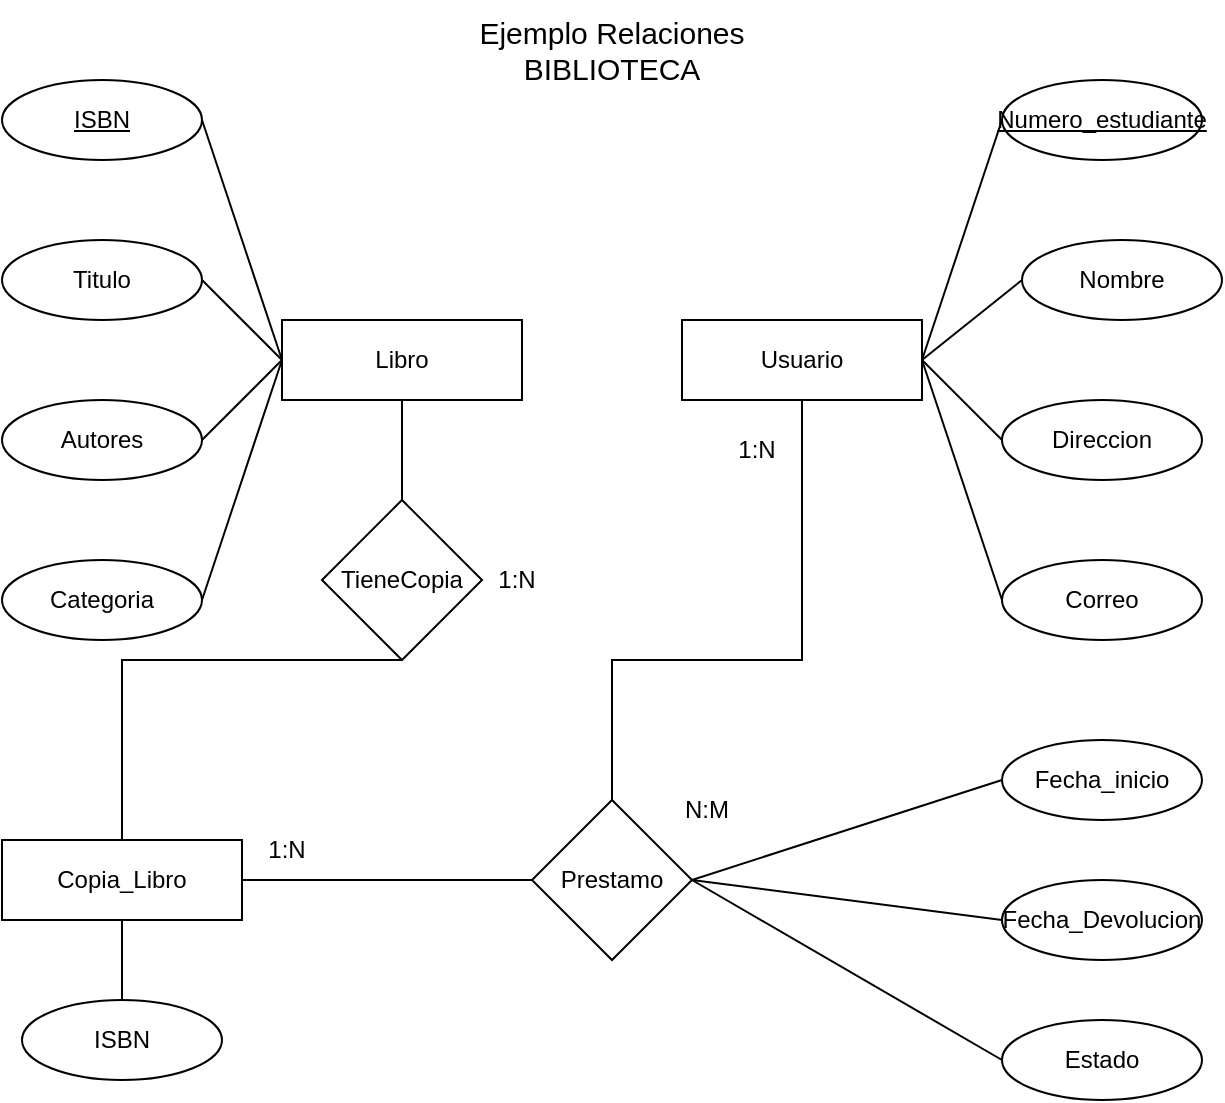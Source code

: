 <mxfile version="24.7.4">
  <diagram name="Página-1" id="m7ZAFj_OKSuVoMCPvjaC">
    <mxGraphModel dx="1631" dy="884" grid="1" gridSize="10" guides="1" tooltips="1" connect="1" arrows="1" fold="1" page="1" pageScale="1" pageWidth="850" pageHeight="1100" math="0" shadow="0">
      <root>
        <mxCell id="0" />
        <mxCell id="1" parent="0" />
        <mxCell id="m2cfvTAgsfFhCrsnW_OS-1" value="Libro" style="rounded=0;whiteSpace=wrap;html=1;" vertex="1" parent="1">
          <mxGeometry x="260" y="190" width="120" height="40" as="geometry" />
        </mxCell>
        <mxCell id="m2cfvTAgsfFhCrsnW_OS-2" value="Usuario" style="rounded=0;whiteSpace=wrap;html=1;" vertex="1" parent="1">
          <mxGeometry x="460" y="190" width="120" height="40" as="geometry" />
        </mxCell>
        <mxCell id="m2cfvTAgsfFhCrsnW_OS-3" value="Copia_Libro" style="rounded=0;whiteSpace=wrap;html=1;" vertex="1" parent="1">
          <mxGeometry x="120" y="450" width="120" height="40" as="geometry" />
        </mxCell>
        <mxCell id="m2cfvTAgsfFhCrsnW_OS-5" value="Titulo" style="ellipse;whiteSpace=wrap;html=1;" vertex="1" parent="1">
          <mxGeometry x="120" y="150" width="100" height="40" as="geometry" />
        </mxCell>
        <mxCell id="m2cfvTAgsfFhCrsnW_OS-6" value="&lt;u&gt;ISBN&lt;/u&gt;" style="ellipse;whiteSpace=wrap;html=1;" vertex="1" parent="1">
          <mxGeometry x="120" y="70" width="100" height="40" as="geometry" />
        </mxCell>
        <mxCell id="m2cfvTAgsfFhCrsnW_OS-7" value="Autores" style="ellipse;whiteSpace=wrap;html=1;" vertex="1" parent="1">
          <mxGeometry x="120" y="230" width="100" height="40" as="geometry" />
        </mxCell>
        <mxCell id="m2cfvTAgsfFhCrsnW_OS-8" value="Categoria" style="ellipse;whiteSpace=wrap;html=1;" vertex="1" parent="1">
          <mxGeometry x="120" y="310" width="100" height="40" as="geometry" />
        </mxCell>
        <mxCell id="m2cfvTAgsfFhCrsnW_OS-10" value="" style="endArrow=none;html=1;rounded=0;exitX=1;exitY=0.5;exitDx=0;exitDy=0;entryX=0;entryY=0.5;entryDx=0;entryDy=0;" edge="1" parent="1" source="m2cfvTAgsfFhCrsnW_OS-6" target="m2cfvTAgsfFhCrsnW_OS-1">
          <mxGeometry width="50" height="50" relative="1" as="geometry">
            <mxPoint x="240" y="90" as="sourcePoint" />
            <mxPoint x="300" y="210" as="targetPoint" />
          </mxGeometry>
        </mxCell>
        <mxCell id="m2cfvTAgsfFhCrsnW_OS-11" value="" style="endArrow=none;html=1;rounded=0;entryX=0;entryY=0.5;entryDx=0;entryDy=0;exitX=1;exitY=0.5;exitDx=0;exitDy=0;" edge="1" parent="1" source="m2cfvTAgsfFhCrsnW_OS-5" target="m2cfvTAgsfFhCrsnW_OS-1">
          <mxGeometry width="50" height="50" relative="1" as="geometry">
            <mxPoint x="240" y="170" as="sourcePoint" />
            <mxPoint x="290" y="120" as="targetPoint" />
          </mxGeometry>
        </mxCell>
        <mxCell id="m2cfvTAgsfFhCrsnW_OS-12" value="" style="endArrow=none;html=1;rounded=0;exitX=1;exitY=0.5;exitDx=0;exitDy=0;entryX=0;entryY=0.5;entryDx=0;entryDy=0;" edge="1" parent="1" source="m2cfvTAgsfFhCrsnW_OS-7" target="m2cfvTAgsfFhCrsnW_OS-1">
          <mxGeometry width="50" height="50" relative="1" as="geometry">
            <mxPoint x="240" y="250" as="sourcePoint" />
            <mxPoint x="300" y="210" as="targetPoint" />
          </mxGeometry>
        </mxCell>
        <mxCell id="m2cfvTAgsfFhCrsnW_OS-13" value="" style="endArrow=none;html=1;rounded=0;entryX=0;entryY=0.5;entryDx=0;entryDy=0;exitX=1;exitY=0.5;exitDx=0;exitDy=0;" edge="1" parent="1" source="m2cfvTAgsfFhCrsnW_OS-8" target="m2cfvTAgsfFhCrsnW_OS-1">
          <mxGeometry width="50" height="50" relative="1" as="geometry">
            <mxPoint x="240" y="330" as="sourcePoint" />
            <mxPoint x="290" y="280" as="targetPoint" />
          </mxGeometry>
        </mxCell>
        <mxCell id="m2cfvTAgsfFhCrsnW_OS-14" value="Nombre" style="ellipse;whiteSpace=wrap;html=1;" vertex="1" parent="1">
          <mxGeometry x="630" y="150" width="100" height="40" as="geometry" />
        </mxCell>
        <mxCell id="m2cfvTAgsfFhCrsnW_OS-15" value="&lt;u&gt;Numero_estudiante&lt;/u&gt;" style="ellipse;whiteSpace=wrap;html=1;" vertex="1" parent="1">
          <mxGeometry x="620" y="70" width="100" height="40" as="geometry" />
        </mxCell>
        <mxCell id="m2cfvTAgsfFhCrsnW_OS-16" value="Direccion" style="ellipse;whiteSpace=wrap;html=1;" vertex="1" parent="1">
          <mxGeometry x="620" y="230" width="100" height="40" as="geometry" />
        </mxCell>
        <mxCell id="m2cfvTAgsfFhCrsnW_OS-17" value="Correo" style="ellipse;whiteSpace=wrap;html=1;" vertex="1" parent="1">
          <mxGeometry x="620" y="310" width="100" height="40" as="geometry" />
        </mxCell>
        <mxCell id="m2cfvTAgsfFhCrsnW_OS-18" value="" style="endArrow=none;html=1;rounded=0;entryX=1;entryY=0.5;entryDx=0;entryDy=0;exitX=0;exitY=0.5;exitDx=0;exitDy=0;" edge="1" parent="1" source="m2cfvTAgsfFhCrsnW_OS-15" target="m2cfvTAgsfFhCrsnW_OS-2">
          <mxGeometry width="50" height="50" relative="1" as="geometry">
            <mxPoint x="720" y="80" as="sourcePoint" />
            <mxPoint x="780" y="200" as="targetPoint" />
          </mxGeometry>
        </mxCell>
        <mxCell id="m2cfvTAgsfFhCrsnW_OS-19" value="" style="endArrow=none;html=1;rounded=0;entryX=0;entryY=0.5;entryDx=0;entryDy=0;exitX=1;exitY=0.5;exitDx=0;exitDy=0;" edge="1" parent="1" source="m2cfvTAgsfFhCrsnW_OS-2" target="m2cfvTAgsfFhCrsnW_OS-16">
          <mxGeometry width="50" height="50" relative="1" as="geometry">
            <mxPoint x="660" y="210" as="sourcePoint" />
            <mxPoint x="760" y="250" as="targetPoint" />
            <Array as="points" />
          </mxGeometry>
        </mxCell>
        <mxCell id="m2cfvTAgsfFhCrsnW_OS-20" value="" style="endArrow=none;html=1;rounded=0;entryX=0;entryY=0.5;entryDx=0;entryDy=0;exitX=1;exitY=0.5;exitDx=0;exitDy=0;" edge="1" parent="1" source="m2cfvTAgsfFhCrsnW_OS-2" target="m2cfvTAgsfFhCrsnW_OS-17">
          <mxGeometry width="50" height="50" relative="1" as="geometry">
            <mxPoint x="700" y="210" as="sourcePoint" />
            <mxPoint x="760" y="170" as="targetPoint" />
          </mxGeometry>
        </mxCell>
        <mxCell id="m2cfvTAgsfFhCrsnW_OS-21" value="" style="endArrow=none;html=1;rounded=0;entryX=0;entryY=0.5;entryDx=0;entryDy=0;exitX=1;exitY=0.5;exitDx=0;exitDy=0;" edge="1" parent="1" source="m2cfvTAgsfFhCrsnW_OS-2" target="m2cfvTAgsfFhCrsnW_OS-14">
          <mxGeometry width="50" height="50" relative="1" as="geometry">
            <mxPoint x="700" y="210" as="sourcePoint" />
            <mxPoint x="720" y="160" as="targetPoint" />
          </mxGeometry>
        </mxCell>
        <mxCell id="m2cfvTAgsfFhCrsnW_OS-22" value="Prestamo" style="rhombus;whiteSpace=wrap;html=1;" vertex="1" parent="1">
          <mxGeometry x="385" y="430" width="80" height="80" as="geometry" />
        </mxCell>
        <mxCell id="m2cfvTAgsfFhCrsnW_OS-23" value="Fecha_Devolucion" style="ellipse;whiteSpace=wrap;html=1;" vertex="1" parent="1">
          <mxGeometry x="620" y="470" width="100" height="40" as="geometry" />
        </mxCell>
        <mxCell id="m2cfvTAgsfFhCrsnW_OS-24" value="Estado" style="ellipse;whiteSpace=wrap;html=1;" vertex="1" parent="1">
          <mxGeometry x="620" y="540" width="100" height="40" as="geometry" />
        </mxCell>
        <mxCell id="m2cfvTAgsfFhCrsnW_OS-25" value="" style="endArrow=none;html=1;rounded=0;entryX=0;entryY=0.5;entryDx=0;entryDy=0;exitX=1;exitY=0.5;exitDx=0;exitDy=0;" edge="1" parent="1" target="m2cfvTAgsfFhCrsnW_OS-23" source="m2cfvTAgsfFhCrsnW_OS-22">
          <mxGeometry width="50" height="50" relative="1" as="geometry">
            <mxPoint x="470" y="470" as="sourcePoint" />
            <mxPoint x="720" y="450" as="targetPoint" />
            <Array as="points" />
          </mxGeometry>
        </mxCell>
        <mxCell id="m2cfvTAgsfFhCrsnW_OS-26" value="" style="endArrow=none;html=1;rounded=0;entryX=0;entryY=0.5;entryDx=0;entryDy=0;exitX=1;exitY=0.5;exitDx=0;exitDy=0;" edge="1" parent="1" target="m2cfvTAgsfFhCrsnW_OS-24" source="m2cfvTAgsfFhCrsnW_OS-22">
          <mxGeometry width="50" height="50" relative="1" as="geometry">
            <mxPoint x="540" y="410" as="sourcePoint" />
            <mxPoint x="720" y="370" as="targetPoint" />
          </mxGeometry>
        </mxCell>
        <mxCell id="m2cfvTAgsfFhCrsnW_OS-27" value="" style="endArrow=none;html=1;rounded=0;entryX=0;entryY=0.5;entryDx=0;entryDy=0;exitX=1;exitY=0.5;exitDx=0;exitDy=0;" edge="1" parent="1" source="m2cfvTAgsfFhCrsnW_OS-22" target="m2cfvTAgsfFhCrsnW_OS-28">
          <mxGeometry width="50" height="50" relative="1" as="geometry">
            <mxPoint x="540" y="410" as="sourcePoint" />
            <mxPoint x="580" y="370" as="targetPoint" />
          </mxGeometry>
        </mxCell>
        <mxCell id="m2cfvTAgsfFhCrsnW_OS-28" value="Fecha_inicio" style="ellipse;whiteSpace=wrap;html=1;" vertex="1" parent="1">
          <mxGeometry x="620" y="400" width="100" height="40" as="geometry" />
        </mxCell>
        <mxCell id="m2cfvTAgsfFhCrsnW_OS-30" value="ISBN" style="ellipse;whiteSpace=wrap;html=1;" vertex="1" parent="1">
          <mxGeometry x="130" y="530" width="100" height="40" as="geometry" />
        </mxCell>
        <mxCell id="m2cfvTAgsfFhCrsnW_OS-31" value="" style="endArrow=none;html=1;rounded=0;exitX=0.5;exitY=1;exitDx=0;exitDy=0;" edge="1" parent="1" source="m2cfvTAgsfFhCrsnW_OS-3" target="m2cfvTAgsfFhCrsnW_OS-30">
          <mxGeometry width="50" height="50" relative="1" as="geometry">
            <mxPoint x="270" y="470" as="sourcePoint" />
            <mxPoint x="270" y="480" as="targetPoint" />
          </mxGeometry>
        </mxCell>
        <mxCell id="m2cfvTAgsfFhCrsnW_OS-32" value="TieneCopia" style="rhombus;whiteSpace=wrap;html=1;" vertex="1" parent="1">
          <mxGeometry x="280" y="280" width="80" height="80" as="geometry" />
        </mxCell>
        <mxCell id="m2cfvTAgsfFhCrsnW_OS-33" value="" style="endArrow=none;html=1;rounded=0;entryX=0.5;entryY=1;entryDx=0;entryDy=0;exitX=0.5;exitY=0;exitDx=0;exitDy=0;" edge="1" parent="1" source="m2cfvTAgsfFhCrsnW_OS-32" target="m2cfvTAgsfFhCrsnW_OS-1">
          <mxGeometry width="50" height="50" relative="1" as="geometry">
            <mxPoint x="330" y="430" as="sourcePoint" />
            <mxPoint x="390" y="260" as="targetPoint" />
          </mxGeometry>
        </mxCell>
        <mxCell id="m2cfvTAgsfFhCrsnW_OS-34" value="" style="endArrow=none;html=1;rounded=0;entryX=0;entryY=0.5;entryDx=0;entryDy=0;exitX=1;exitY=0.5;exitDx=0;exitDy=0;" edge="1" parent="1" source="m2cfvTAgsfFhCrsnW_OS-3" target="m2cfvTAgsfFhCrsnW_OS-22">
          <mxGeometry width="50" height="50" relative="1" as="geometry">
            <mxPoint x="330" y="430" as="sourcePoint" />
            <mxPoint x="380" y="380" as="targetPoint" />
          </mxGeometry>
        </mxCell>
        <mxCell id="m2cfvTAgsfFhCrsnW_OS-35" value="1:N" style="text;html=1;align=center;verticalAlign=middle;whiteSpace=wrap;rounded=0;" vertex="1" parent="1">
          <mxGeometry x="365" y="305" width="25" height="30" as="geometry" />
        </mxCell>
        <mxCell id="m2cfvTAgsfFhCrsnW_OS-36" value="N:M" style="text;html=1;align=center;verticalAlign=middle;whiteSpace=wrap;rounded=0;" vertex="1" parent="1">
          <mxGeometry x="460" y="420" width="25" height="30" as="geometry" />
        </mxCell>
        <mxCell id="m2cfvTAgsfFhCrsnW_OS-37" value="" style="endArrow=none;html=1;rounded=0;entryX=0.5;entryY=1;entryDx=0;entryDy=0;exitX=0.5;exitY=0;exitDx=0;exitDy=0;" edge="1" parent="1" source="m2cfvTAgsfFhCrsnW_OS-3" target="m2cfvTAgsfFhCrsnW_OS-32">
          <mxGeometry width="50" height="50" relative="1" as="geometry">
            <mxPoint x="330" y="430" as="sourcePoint" />
            <mxPoint x="380" y="380" as="targetPoint" />
            <Array as="points">
              <mxPoint x="180" y="360" />
            </Array>
          </mxGeometry>
        </mxCell>
        <mxCell id="m2cfvTAgsfFhCrsnW_OS-38" value="" style="endArrow=none;html=1;rounded=0;entryX=0.5;entryY=1;entryDx=0;entryDy=0;exitX=0.5;exitY=0;exitDx=0;exitDy=0;" edge="1" parent="1" source="m2cfvTAgsfFhCrsnW_OS-22" target="m2cfvTAgsfFhCrsnW_OS-2">
          <mxGeometry width="50" height="50" relative="1" as="geometry">
            <mxPoint x="470" y="280" as="sourcePoint" />
            <mxPoint x="520" y="270" as="targetPoint" />
            <Array as="points">
              <mxPoint x="425" y="360" />
              <mxPoint x="520" y="360" />
              <mxPoint x="520" y="320" />
            </Array>
          </mxGeometry>
        </mxCell>
        <mxCell id="m2cfvTAgsfFhCrsnW_OS-39" value="1:N" style="text;html=1;align=center;verticalAlign=middle;whiteSpace=wrap;rounded=0;" vertex="1" parent="1">
          <mxGeometry x="485" y="240" width="25" height="30" as="geometry" />
        </mxCell>
        <mxCell id="m2cfvTAgsfFhCrsnW_OS-40" value="1:N" style="text;html=1;align=center;verticalAlign=middle;whiteSpace=wrap;rounded=0;" vertex="1" parent="1">
          <mxGeometry x="250" y="440" width="25" height="30" as="geometry" />
        </mxCell>
        <mxCell id="m2cfvTAgsfFhCrsnW_OS-41" value="Ejemplo Relaciones&lt;div style=&quot;font-size: 15px;&quot;&gt;BIBLIOTECA&lt;/div&gt;" style="text;html=1;align=center;verticalAlign=middle;whiteSpace=wrap;rounded=0;fontSize=15;" vertex="1" parent="1">
          <mxGeometry x="354" y="30" width="142" height="50" as="geometry" />
        </mxCell>
      </root>
    </mxGraphModel>
  </diagram>
</mxfile>
